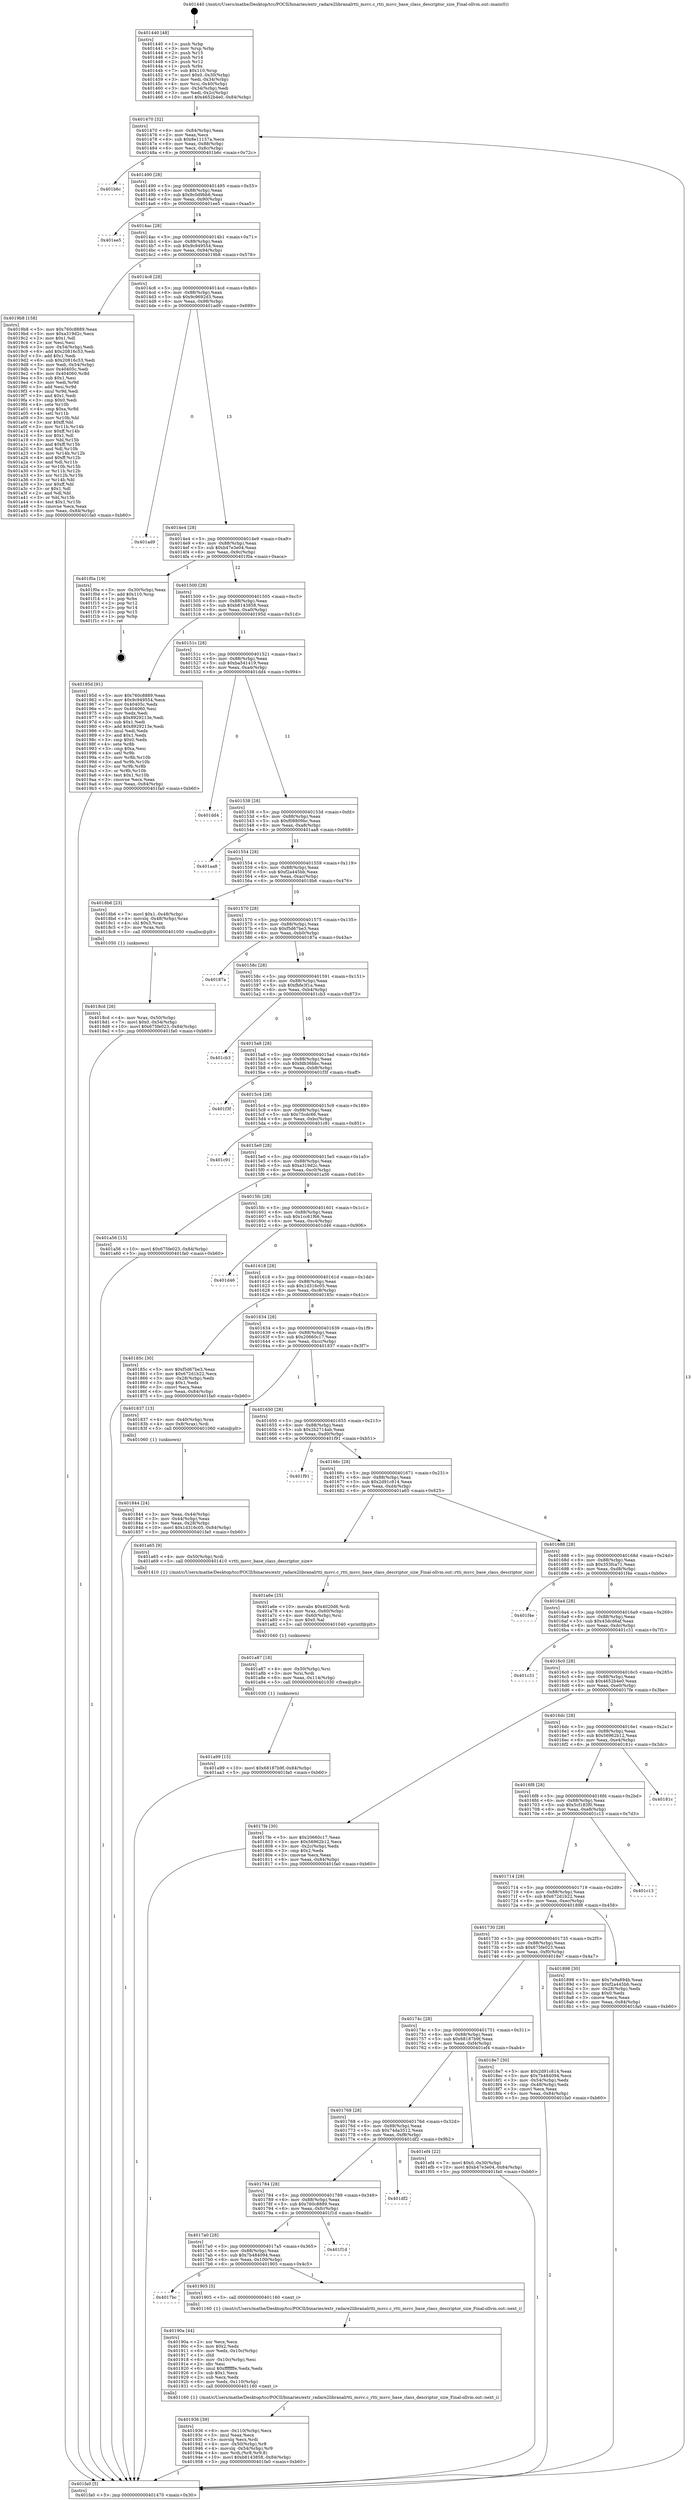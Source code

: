 digraph "0x401440" {
  label = "0x401440 (/mnt/c/Users/mathe/Desktop/tcc/POCII/binaries/extr_radare2libranalrtti_msvc.c_rtti_msvc_base_class_descriptor_size_Final-ollvm.out::main(0))"
  labelloc = "t"
  node[shape=record]

  Entry [label="",width=0.3,height=0.3,shape=circle,fillcolor=black,style=filled]
  "0x401470" [label="{
     0x401470 [32]\l
     | [instrs]\l
     &nbsp;&nbsp;0x401470 \<+6\>: mov -0x84(%rbp),%eax\l
     &nbsp;&nbsp;0x401476 \<+2\>: mov %eax,%ecx\l
     &nbsp;&nbsp;0x401478 \<+6\>: sub $0x8e11157a,%ecx\l
     &nbsp;&nbsp;0x40147e \<+6\>: mov %eax,-0x88(%rbp)\l
     &nbsp;&nbsp;0x401484 \<+6\>: mov %ecx,-0x8c(%rbp)\l
     &nbsp;&nbsp;0x40148a \<+6\>: je 0000000000401b6c \<main+0x72c\>\l
  }"]
  "0x401b6c" [label="{
     0x401b6c\l
  }", style=dashed]
  "0x401490" [label="{
     0x401490 [28]\l
     | [instrs]\l
     &nbsp;&nbsp;0x401490 \<+5\>: jmp 0000000000401495 \<main+0x55\>\l
     &nbsp;&nbsp;0x401495 \<+6\>: mov -0x88(%rbp),%eax\l
     &nbsp;&nbsp;0x40149b \<+5\>: sub $0x9c0d9bb6,%eax\l
     &nbsp;&nbsp;0x4014a0 \<+6\>: mov %eax,-0x90(%rbp)\l
     &nbsp;&nbsp;0x4014a6 \<+6\>: je 0000000000401ee5 \<main+0xaa5\>\l
  }"]
  Exit [label="",width=0.3,height=0.3,shape=circle,fillcolor=black,style=filled,peripheries=2]
  "0x401ee5" [label="{
     0x401ee5\l
  }", style=dashed]
  "0x4014ac" [label="{
     0x4014ac [28]\l
     | [instrs]\l
     &nbsp;&nbsp;0x4014ac \<+5\>: jmp 00000000004014b1 \<main+0x71\>\l
     &nbsp;&nbsp;0x4014b1 \<+6\>: mov -0x88(%rbp),%eax\l
     &nbsp;&nbsp;0x4014b7 \<+5\>: sub $0x9c949554,%eax\l
     &nbsp;&nbsp;0x4014bc \<+6\>: mov %eax,-0x94(%rbp)\l
     &nbsp;&nbsp;0x4014c2 \<+6\>: je 00000000004019b8 \<main+0x578\>\l
  }"]
  "0x401a99" [label="{
     0x401a99 [15]\l
     | [instrs]\l
     &nbsp;&nbsp;0x401a99 \<+10\>: movl $0x68187b9f,-0x84(%rbp)\l
     &nbsp;&nbsp;0x401aa3 \<+5\>: jmp 0000000000401fa0 \<main+0xb60\>\l
  }"]
  "0x4019b8" [label="{
     0x4019b8 [158]\l
     | [instrs]\l
     &nbsp;&nbsp;0x4019b8 \<+5\>: mov $0x760c8889,%eax\l
     &nbsp;&nbsp;0x4019bd \<+5\>: mov $0xa319d2c,%ecx\l
     &nbsp;&nbsp;0x4019c2 \<+2\>: mov $0x1,%dl\l
     &nbsp;&nbsp;0x4019c4 \<+2\>: xor %esi,%esi\l
     &nbsp;&nbsp;0x4019c6 \<+3\>: mov -0x54(%rbp),%edi\l
     &nbsp;&nbsp;0x4019c9 \<+6\>: add $0x20816c53,%edi\l
     &nbsp;&nbsp;0x4019cf \<+3\>: add $0x1,%edi\l
     &nbsp;&nbsp;0x4019d2 \<+6\>: sub $0x20816c53,%edi\l
     &nbsp;&nbsp;0x4019d8 \<+3\>: mov %edi,-0x54(%rbp)\l
     &nbsp;&nbsp;0x4019db \<+7\>: mov 0x40405c,%edi\l
     &nbsp;&nbsp;0x4019e2 \<+8\>: mov 0x404060,%r8d\l
     &nbsp;&nbsp;0x4019ea \<+3\>: sub $0x1,%esi\l
     &nbsp;&nbsp;0x4019ed \<+3\>: mov %edi,%r9d\l
     &nbsp;&nbsp;0x4019f0 \<+3\>: add %esi,%r9d\l
     &nbsp;&nbsp;0x4019f3 \<+4\>: imul %r9d,%edi\l
     &nbsp;&nbsp;0x4019f7 \<+3\>: and $0x1,%edi\l
     &nbsp;&nbsp;0x4019fa \<+3\>: cmp $0x0,%edi\l
     &nbsp;&nbsp;0x4019fd \<+4\>: sete %r10b\l
     &nbsp;&nbsp;0x401a01 \<+4\>: cmp $0xa,%r8d\l
     &nbsp;&nbsp;0x401a05 \<+4\>: setl %r11b\l
     &nbsp;&nbsp;0x401a09 \<+3\>: mov %r10b,%bl\l
     &nbsp;&nbsp;0x401a0c \<+3\>: xor $0xff,%bl\l
     &nbsp;&nbsp;0x401a0f \<+3\>: mov %r11b,%r14b\l
     &nbsp;&nbsp;0x401a12 \<+4\>: xor $0xff,%r14b\l
     &nbsp;&nbsp;0x401a16 \<+3\>: xor $0x1,%dl\l
     &nbsp;&nbsp;0x401a19 \<+3\>: mov %bl,%r15b\l
     &nbsp;&nbsp;0x401a1c \<+4\>: and $0xff,%r15b\l
     &nbsp;&nbsp;0x401a20 \<+3\>: and %dl,%r10b\l
     &nbsp;&nbsp;0x401a23 \<+3\>: mov %r14b,%r12b\l
     &nbsp;&nbsp;0x401a26 \<+4\>: and $0xff,%r12b\l
     &nbsp;&nbsp;0x401a2a \<+3\>: and %dl,%r11b\l
     &nbsp;&nbsp;0x401a2d \<+3\>: or %r10b,%r15b\l
     &nbsp;&nbsp;0x401a30 \<+3\>: or %r11b,%r12b\l
     &nbsp;&nbsp;0x401a33 \<+3\>: xor %r12b,%r15b\l
     &nbsp;&nbsp;0x401a36 \<+3\>: or %r14b,%bl\l
     &nbsp;&nbsp;0x401a39 \<+3\>: xor $0xff,%bl\l
     &nbsp;&nbsp;0x401a3c \<+3\>: or $0x1,%dl\l
     &nbsp;&nbsp;0x401a3f \<+2\>: and %dl,%bl\l
     &nbsp;&nbsp;0x401a41 \<+3\>: or %bl,%r15b\l
     &nbsp;&nbsp;0x401a44 \<+4\>: test $0x1,%r15b\l
     &nbsp;&nbsp;0x401a48 \<+3\>: cmovne %ecx,%eax\l
     &nbsp;&nbsp;0x401a4b \<+6\>: mov %eax,-0x84(%rbp)\l
     &nbsp;&nbsp;0x401a51 \<+5\>: jmp 0000000000401fa0 \<main+0xb60\>\l
  }"]
  "0x4014c8" [label="{
     0x4014c8 [28]\l
     | [instrs]\l
     &nbsp;&nbsp;0x4014c8 \<+5\>: jmp 00000000004014cd \<main+0x8d\>\l
     &nbsp;&nbsp;0x4014cd \<+6\>: mov -0x88(%rbp),%eax\l
     &nbsp;&nbsp;0x4014d3 \<+5\>: sub $0x9c9692d3,%eax\l
     &nbsp;&nbsp;0x4014d8 \<+6\>: mov %eax,-0x98(%rbp)\l
     &nbsp;&nbsp;0x4014de \<+6\>: je 0000000000401ad9 \<main+0x699\>\l
  }"]
  "0x401a87" [label="{
     0x401a87 [18]\l
     | [instrs]\l
     &nbsp;&nbsp;0x401a87 \<+4\>: mov -0x50(%rbp),%rsi\l
     &nbsp;&nbsp;0x401a8b \<+3\>: mov %rsi,%rdi\l
     &nbsp;&nbsp;0x401a8e \<+6\>: mov %eax,-0x114(%rbp)\l
     &nbsp;&nbsp;0x401a94 \<+5\>: call 0000000000401030 \<free@plt\>\l
     | [calls]\l
     &nbsp;&nbsp;0x401030 \{1\} (unknown)\l
  }"]
  "0x401ad9" [label="{
     0x401ad9\l
  }", style=dashed]
  "0x4014e4" [label="{
     0x4014e4 [28]\l
     | [instrs]\l
     &nbsp;&nbsp;0x4014e4 \<+5\>: jmp 00000000004014e9 \<main+0xa9\>\l
     &nbsp;&nbsp;0x4014e9 \<+6\>: mov -0x88(%rbp),%eax\l
     &nbsp;&nbsp;0x4014ef \<+5\>: sub $0xb47e3e04,%eax\l
     &nbsp;&nbsp;0x4014f4 \<+6\>: mov %eax,-0x9c(%rbp)\l
     &nbsp;&nbsp;0x4014fa \<+6\>: je 0000000000401f0a \<main+0xaca\>\l
  }"]
  "0x401a6e" [label="{
     0x401a6e [25]\l
     | [instrs]\l
     &nbsp;&nbsp;0x401a6e \<+10\>: movabs $0x4020d6,%rdi\l
     &nbsp;&nbsp;0x401a78 \<+4\>: mov %rax,-0x60(%rbp)\l
     &nbsp;&nbsp;0x401a7c \<+4\>: mov -0x60(%rbp),%rsi\l
     &nbsp;&nbsp;0x401a80 \<+2\>: mov $0x0,%al\l
     &nbsp;&nbsp;0x401a82 \<+5\>: call 0000000000401040 \<printf@plt\>\l
     | [calls]\l
     &nbsp;&nbsp;0x401040 \{1\} (unknown)\l
  }"]
  "0x401f0a" [label="{
     0x401f0a [19]\l
     | [instrs]\l
     &nbsp;&nbsp;0x401f0a \<+3\>: mov -0x30(%rbp),%eax\l
     &nbsp;&nbsp;0x401f0d \<+7\>: add $0x110,%rsp\l
     &nbsp;&nbsp;0x401f14 \<+1\>: pop %rbx\l
     &nbsp;&nbsp;0x401f15 \<+2\>: pop %r12\l
     &nbsp;&nbsp;0x401f17 \<+2\>: pop %r14\l
     &nbsp;&nbsp;0x401f19 \<+2\>: pop %r15\l
     &nbsp;&nbsp;0x401f1b \<+1\>: pop %rbp\l
     &nbsp;&nbsp;0x401f1c \<+1\>: ret\l
  }"]
  "0x401500" [label="{
     0x401500 [28]\l
     | [instrs]\l
     &nbsp;&nbsp;0x401500 \<+5\>: jmp 0000000000401505 \<main+0xc5\>\l
     &nbsp;&nbsp;0x401505 \<+6\>: mov -0x88(%rbp),%eax\l
     &nbsp;&nbsp;0x40150b \<+5\>: sub $0xb8143858,%eax\l
     &nbsp;&nbsp;0x401510 \<+6\>: mov %eax,-0xa0(%rbp)\l
     &nbsp;&nbsp;0x401516 \<+6\>: je 000000000040195d \<main+0x51d\>\l
  }"]
  "0x401936" [label="{
     0x401936 [39]\l
     | [instrs]\l
     &nbsp;&nbsp;0x401936 \<+6\>: mov -0x110(%rbp),%ecx\l
     &nbsp;&nbsp;0x40193c \<+3\>: imul %eax,%ecx\l
     &nbsp;&nbsp;0x40193f \<+3\>: movslq %ecx,%rdi\l
     &nbsp;&nbsp;0x401942 \<+4\>: mov -0x50(%rbp),%r8\l
     &nbsp;&nbsp;0x401946 \<+4\>: movslq -0x54(%rbp),%r9\l
     &nbsp;&nbsp;0x40194a \<+4\>: mov %rdi,(%r8,%r9,8)\l
     &nbsp;&nbsp;0x40194e \<+10\>: movl $0xb8143858,-0x84(%rbp)\l
     &nbsp;&nbsp;0x401958 \<+5\>: jmp 0000000000401fa0 \<main+0xb60\>\l
  }"]
  "0x40195d" [label="{
     0x40195d [91]\l
     | [instrs]\l
     &nbsp;&nbsp;0x40195d \<+5\>: mov $0x760c8889,%eax\l
     &nbsp;&nbsp;0x401962 \<+5\>: mov $0x9c949554,%ecx\l
     &nbsp;&nbsp;0x401967 \<+7\>: mov 0x40405c,%edx\l
     &nbsp;&nbsp;0x40196e \<+7\>: mov 0x404060,%esi\l
     &nbsp;&nbsp;0x401975 \<+2\>: mov %edx,%edi\l
     &nbsp;&nbsp;0x401977 \<+6\>: sub $0x8929213e,%edi\l
     &nbsp;&nbsp;0x40197d \<+3\>: sub $0x1,%edi\l
     &nbsp;&nbsp;0x401980 \<+6\>: add $0x8929213e,%edi\l
     &nbsp;&nbsp;0x401986 \<+3\>: imul %edi,%edx\l
     &nbsp;&nbsp;0x401989 \<+3\>: and $0x1,%edx\l
     &nbsp;&nbsp;0x40198c \<+3\>: cmp $0x0,%edx\l
     &nbsp;&nbsp;0x40198f \<+4\>: sete %r8b\l
     &nbsp;&nbsp;0x401993 \<+3\>: cmp $0xa,%esi\l
     &nbsp;&nbsp;0x401996 \<+4\>: setl %r9b\l
     &nbsp;&nbsp;0x40199a \<+3\>: mov %r8b,%r10b\l
     &nbsp;&nbsp;0x40199d \<+3\>: and %r9b,%r10b\l
     &nbsp;&nbsp;0x4019a0 \<+3\>: xor %r9b,%r8b\l
     &nbsp;&nbsp;0x4019a3 \<+3\>: or %r8b,%r10b\l
     &nbsp;&nbsp;0x4019a6 \<+4\>: test $0x1,%r10b\l
     &nbsp;&nbsp;0x4019aa \<+3\>: cmovne %ecx,%eax\l
     &nbsp;&nbsp;0x4019ad \<+6\>: mov %eax,-0x84(%rbp)\l
     &nbsp;&nbsp;0x4019b3 \<+5\>: jmp 0000000000401fa0 \<main+0xb60\>\l
  }"]
  "0x40151c" [label="{
     0x40151c [28]\l
     | [instrs]\l
     &nbsp;&nbsp;0x40151c \<+5\>: jmp 0000000000401521 \<main+0xe1\>\l
     &nbsp;&nbsp;0x401521 \<+6\>: mov -0x88(%rbp),%eax\l
     &nbsp;&nbsp;0x401527 \<+5\>: sub $0xba541419,%eax\l
     &nbsp;&nbsp;0x40152c \<+6\>: mov %eax,-0xa4(%rbp)\l
     &nbsp;&nbsp;0x401532 \<+6\>: je 0000000000401dd4 \<main+0x994\>\l
  }"]
  "0x40190a" [label="{
     0x40190a [44]\l
     | [instrs]\l
     &nbsp;&nbsp;0x40190a \<+2\>: xor %ecx,%ecx\l
     &nbsp;&nbsp;0x40190c \<+5\>: mov $0x2,%edx\l
     &nbsp;&nbsp;0x401911 \<+6\>: mov %edx,-0x10c(%rbp)\l
     &nbsp;&nbsp;0x401917 \<+1\>: cltd\l
     &nbsp;&nbsp;0x401918 \<+6\>: mov -0x10c(%rbp),%esi\l
     &nbsp;&nbsp;0x40191e \<+2\>: idiv %esi\l
     &nbsp;&nbsp;0x401920 \<+6\>: imul $0xfffffffe,%edx,%edx\l
     &nbsp;&nbsp;0x401926 \<+3\>: sub $0x1,%ecx\l
     &nbsp;&nbsp;0x401929 \<+2\>: sub %ecx,%edx\l
     &nbsp;&nbsp;0x40192b \<+6\>: mov %edx,-0x110(%rbp)\l
     &nbsp;&nbsp;0x401931 \<+5\>: call 0000000000401160 \<next_i\>\l
     | [calls]\l
     &nbsp;&nbsp;0x401160 \{1\} (/mnt/c/Users/mathe/Desktop/tcc/POCII/binaries/extr_radare2libranalrtti_msvc.c_rtti_msvc_base_class_descriptor_size_Final-ollvm.out::next_i)\l
  }"]
  "0x401dd4" [label="{
     0x401dd4\l
  }", style=dashed]
  "0x401538" [label="{
     0x401538 [28]\l
     | [instrs]\l
     &nbsp;&nbsp;0x401538 \<+5\>: jmp 000000000040153d \<main+0xfd\>\l
     &nbsp;&nbsp;0x40153d \<+6\>: mov -0x88(%rbp),%eax\l
     &nbsp;&nbsp;0x401543 \<+5\>: sub $0xf08809bc,%eax\l
     &nbsp;&nbsp;0x401548 \<+6\>: mov %eax,-0xa8(%rbp)\l
     &nbsp;&nbsp;0x40154e \<+6\>: je 0000000000401aa8 \<main+0x668\>\l
  }"]
  "0x4017bc" [label="{
     0x4017bc\l
  }", style=dashed]
  "0x401aa8" [label="{
     0x401aa8\l
  }", style=dashed]
  "0x401554" [label="{
     0x401554 [28]\l
     | [instrs]\l
     &nbsp;&nbsp;0x401554 \<+5\>: jmp 0000000000401559 \<main+0x119\>\l
     &nbsp;&nbsp;0x401559 \<+6\>: mov -0x88(%rbp),%eax\l
     &nbsp;&nbsp;0x40155f \<+5\>: sub $0xf2a445bb,%eax\l
     &nbsp;&nbsp;0x401564 \<+6\>: mov %eax,-0xac(%rbp)\l
     &nbsp;&nbsp;0x40156a \<+6\>: je 00000000004018b6 \<main+0x476\>\l
  }"]
  "0x401905" [label="{
     0x401905 [5]\l
     | [instrs]\l
     &nbsp;&nbsp;0x401905 \<+5\>: call 0000000000401160 \<next_i\>\l
     | [calls]\l
     &nbsp;&nbsp;0x401160 \{1\} (/mnt/c/Users/mathe/Desktop/tcc/POCII/binaries/extr_radare2libranalrtti_msvc.c_rtti_msvc_base_class_descriptor_size_Final-ollvm.out::next_i)\l
  }"]
  "0x4018b6" [label="{
     0x4018b6 [23]\l
     | [instrs]\l
     &nbsp;&nbsp;0x4018b6 \<+7\>: movl $0x1,-0x48(%rbp)\l
     &nbsp;&nbsp;0x4018bd \<+4\>: movslq -0x48(%rbp),%rax\l
     &nbsp;&nbsp;0x4018c1 \<+4\>: shl $0x3,%rax\l
     &nbsp;&nbsp;0x4018c5 \<+3\>: mov %rax,%rdi\l
     &nbsp;&nbsp;0x4018c8 \<+5\>: call 0000000000401050 \<malloc@plt\>\l
     | [calls]\l
     &nbsp;&nbsp;0x401050 \{1\} (unknown)\l
  }"]
  "0x401570" [label="{
     0x401570 [28]\l
     | [instrs]\l
     &nbsp;&nbsp;0x401570 \<+5\>: jmp 0000000000401575 \<main+0x135\>\l
     &nbsp;&nbsp;0x401575 \<+6\>: mov -0x88(%rbp),%eax\l
     &nbsp;&nbsp;0x40157b \<+5\>: sub $0xf5d67be3,%eax\l
     &nbsp;&nbsp;0x401580 \<+6\>: mov %eax,-0xb0(%rbp)\l
     &nbsp;&nbsp;0x401586 \<+6\>: je 000000000040187a \<main+0x43a\>\l
  }"]
  "0x4017a0" [label="{
     0x4017a0 [28]\l
     | [instrs]\l
     &nbsp;&nbsp;0x4017a0 \<+5\>: jmp 00000000004017a5 \<main+0x365\>\l
     &nbsp;&nbsp;0x4017a5 \<+6\>: mov -0x88(%rbp),%eax\l
     &nbsp;&nbsp;0x4017ab \<+5\>: sub $0x7b484094,%eax\l
     &nbsp;&nbsp;0x4017b0 \<+6\>: mov %eax,-0x100(%rbp)\l
     &nbsp;&nbsp;0x4017b6 \<+6\>: je 0000000000401905 \<main+0x4c5\>\l
  }"]
  "0x40187a" [label="{
     0x40187a\l
  }", style=dashed]
  "0x40158c" [label="{
     0x40158c [28]\l
     | [instrs]\l
     &nbsp;&nbsp;0x40158c \<+5\>: jmp 0000000000401591 \<main+0x151\>\l
     &nbsp;&nbsp;0x401591 \<+6\>: mov -0x88(%rbp),%eax\l
     &nbsp;&nbsp;0x401597 \<+5\>: sub $0xfbfe3f1a,%eax\l
     &nbsp;&nbsp;0x40159c \<+6\>: mov %eax,-0xb4(%rbp)\l
     &nbsp;&nbsp;0x4015a2 \<+6\>: je 0000000000401cb3 \<main+0x873\>\l
  }"]
  "0x401f1d" [label="{
     0x401f1d\l
  }", style=dashed]
  "0x401cb3" [label="{
     0x401cb3\l
  }", style=dashed]
  "0x4015a8" [label="{
     0x4015a8 [28]\l
     | [instrs]\l
     &nbsp;&nbsp;0x4015a8 \<+5\>: jmp 00000000004015ad \<main+0x16d\>\l
     &nbsp;&nbsp;0x4015ad \<+6\>: mov -0x88(%rbp),%eax\l
     &nbsp;&nbsp;0x4015b3 \<+5\>: sub $0xfdb36bbc,%eax\l
     &nbsp;&nbsp;0x4015b8 \<+6\>: mov %eax,-0xb8(%rbp)\l
     &nbsp;&nbsp;0x4015be \<+6\>: je 0000000000401f3f \<main+0xaff\>\l
  }"]
  "0x401784" [label="{
     0x401784 [28]\l
     | [instrs]\l
     &nbsp;&nbsp;0x401784 \<+5\>: jmp 0000000000401789 \<main+0x349\>\l
     &nbsp;&nbsp;0x401789 \<+6\>: mov -0x88(%rbp),%eax\l
     &nbsp;&nbsp;0x40178f \<+5\>: sub $0x760c8889,%eax\l
     &nbsp;&nbsp;0x401794 \<+6\>: mov %eax,-0xfc(%rbp)\l
     &nbsp;&nbsp;0x40179a \<+6\>: je 0000000000401f1d \<main+0xadd\>\l
  }"]
  "0x401f3f" [label="{
     0x401f3f\l
  }", style=dashed]
  "0x4015c4" [label="{
     0x4015c4 [28]\l
     | [instrs]\l
     &nbsp;&nbsp;0x4015c4 \<+5\>: jmp 00000000004015c9 \<main+0x189\>\l
     &nbsp;&nbsp;0x4015c9 \<+6\>: mov -0x88(%rbp),%eax\l
     &nbsp;&nbsp;0x4015cf \<+5\>: sub $0x75cdc66,%eax\l
     &nbsp;&nbsp;0x4015d4 \<+6\>: mov %eax,-0xbc(%rbp)\l
     &nbsp;&nbsp;0x4015da \<+6\>: je 0000000000401c91 \<main+0x851\>\l
  }"]
  "0x401df2" [label="{
     0x401df2\l
  }", style=dashed]
  "0x401c91" [label="{
     0x401c91\l
  }", style=dashed]
  "0x4015e0" [label="{
     0x4015e0 [28]\l
     | [instrs]\l
     &nbsp;&nbsp;0x4015e0 \<+5\>: jmp 00000000004015e5 \<main+0x1a5\>\l
     &nbsp;&nbsp;0x4015e5 \<+6\>: mov -0x88(%rbp),%eax\l
     &nbsp;&nbsp;0x4015eb \<+5\>: sub $0xa319d2c,%eax\l
     &nbsp;&nbsp;0x4015f0 \<+6\>: mov %eax,-0xc0(%rbp)\l
     &nbsp;&nbsp;0x4015f6 \<+6\>: je 0000000000401a56 \<main+0x616\>\l
  }"]
  "0x401768" [label="{
     0x401768 [28]\l
     | [instrs]\l
     &nbsp;&nbsp;0x401768 \<+5\>: jmp 000000000040176d \<main+0x32d\>\l
     &nbsp;&nbsp;0x40176d \<+6\>: mov -0x88(%rbp),%eax\l
     &nbsp;&nbsp;0x401773 \<+5\>: sub $0x74da3512,%eax\l
     &nbsp;&nbsp;0x401778 \<+6\>: mov %eax,-0xf8(%rbp)\l
     &nbsp;&nbsp;0x40177e \<+6\>: je 0000000000401df2 \<main+0x9b2\>\l
  }"]
  "0x401a56" [label="{
     0x401a56 [15]\l
     | [instrs]\l
     &nbsp;&nbsp;0x401a56 \<+10\>: movl $0x675fe023,-0x84(%rbp)\l
     &nbsp;&nbsp;0x401a60 \<+5\>: jmp 0000000000401fa0 \<main+0xb60\>\l
  }"]
  "0x4015fc" [label="{
     0x4015fc [28]\l
     | [instrs]\l
     &nbsp;&nbsp;0x4015fc \<+5\>: jmp 0000000000401601 \<main+0x1c1\>\l
     &nbsp;&nbsp;0x401601 \<+6\>: mov -0x88(%rbp),%eax\l
     &nbsp;&nbsp;0x401607 \<+5\>: sub $0x1cc61f66,%eax\l
     &nbsp;&nbsp;0x40160c \<+6\>: mov %eax,-0xc4(%rbp)\l
     &nbsp;&nbsp;0x401612 \<+6\>: je 0000000000401d46 \<main+0x906\>\l
  }"]
  "0x401ef4" [label="{
     0x401ef4 [22]\l
     | [instrs]\l
     &nbsp;&nbsp;0x401ef4 \<+7\>: movl $0x0,-0x30(%rbp)\l
     &nbsp;&nbsp;0x401efb \<+10\>: movl $0xb47e3e04,-0x84(%rbp)\l
     &nbsp;&nbsp;0x401f05 \<+5\>: jmp 0000000000401fa0 \<main+0xb60\>\l
  }"]
  "0x401d46" [label="{
     0x401d46\l
  }", style=dashed]
  "0x401618" [label="{
     0x401618 [28]\l
     | [instrs]\l
     &nbsp;&nbsp;0x401618 \<+5\>: jmp 000000000040161d \<main+0x1dd\>\l
     &nbsp;&nbsp;0x40161d \<+6\>: mov -0x88(%rbp),%eax\l
     &nbsp;&nbsp;0x401623 \<+5\>: sub $0x1d316c05,%eax\l
     &nbsp;&nbsp;0x401628 \<+6\>: mov %eax,-0xc8(%rbp)\l
     &nbsp;&nbsp;0x40162e \<+6\>: je 000000000040185c \<main+0x41c\>\l
  }"]
  "0x40174c" [label="{
     0x40174c [28]\l
     | [instrs]\l
     &nbsp;&nbsp;0x40174c \<+5\>: jmp 0000000000401751 \<main+0x311\>\l
     &nbsp;&nbsp;0x401751 \<+6\>: mov -0x88(%rbp),%eax\l
     &nbsp;&nbsp;0x401757 \<+5\>: sub $0x68187b9f,%eax\l
     &nbsp;&nbsp;0x40175c \<+6\>: mov %eax,-0xf4(%rbp)\l
     &nbsp;&nbsp;0x401762 \<+6\>: je 0000000000401ef4 \<main+0xab4\>\l
  }"]
  "0x40185c" [label="{
     0x40185c [30]\l
     | [instrs]\l
     &nbsp;&nbsp;0x40185c \<+5\>: mov $0xf5d67be3,%eax\l
     &nbsp;&nbsp;0x401861 \<+5\>: mov $0x672d1b22,%ecx\l
     &nbsp;&nbsp;0x401866 \<+3\>: mov -0x28(%rbp),%edx\l
     &nbsp;&nbsp;0x401869 \<+3\>: cmp $0x1,%edx\l
     &nbsp;&nbsp;0x40186c \<+3\>: cmovl %ecx,%eax\l
     &nbsp;&nbsp;0x40186f \<+6\>: mov %eax,-0x84(%rbp)\l
     &nbsp;&nbsp;0x401875 \<+5\>: jmp 0000000000401fa0 \<main+0xb60\>\l
  }"]
  "0x401634" [label="{
     0x401634 [28]\l
     | [instrs]\l
     &nbsp;&nbsp;0x401634 \<+5\>: jmp 0000000000401639 \<main+0x1f9\>\l
     &nbsp;&nbsp;0x401639 \<+6\>: mov -0x88(%rbp),%eax\l
     &nbsp;&nbsp;0x40163f \<+5\>: sub $0x20660c17,%eax\l
     &nbsp;&nbsp;0x401644 \<+6\>: mov %eax,-0xcc(%rbp)\l
     &nbsp;&nbsp;0x40164a \<+6\>: je 0000000000401837 \<main+0x3f7\>\l
  }"]
  "0x4018e7" [label="{
     0x4018e7 [30]\l
     | [instrs]\l
     &nbsp;&nbsp;0x4018e7 \<+5\>: mov $0x2d91c814,%eax\l
     &nbsp;&nbsp;0x4018ec \<+5\>: mov $0x7b484094,%ecx\l
     &nbsp;&nbsp;0x4018f1 \<+3\>: mov -0x54(%rbp),%edx\l
     &nbsp;&nbsp;0x4018f4 \<+3\>: cmp -0x48(%rbp),%edx\l
     &nbsp;&nbsp;0x4018f7 \<+3\>: cmovl %ecx,%eax\l
     &nbsp;&nbsp;0x4018fa \<+6\>: mov %eax,-0x84(%rbp)\l
     &nbsp;&nbsp;0x401900 \<+5\>: jmp 0000000000401fa0 \<main+0xb60\>\l
  }"]
  "0x401837" [label="{
     0x401837 [13]\l
     | [instrs]\l
     &nbsp;&nbsp;0x401837 \<+4\>: mov -0x40(%rbp),%rax\l
     &nbsp;&nbsp;0x40183b \<+4\>: mov 0x8(%rax),%rdi\l
     &nbsp;&nbsp;0x40183f \<+5\>: call 0000000000401060 \<atoi@plt\>\l
     | [calls]\l
     &nbsp;&nbsp;0x401060 \{1\} (unknown)\l
  }"]
  "0x401650" [label="{
     0x401650 [28]\l
     | [instrs]\l
     &nbsp;&nbsp;0x401650 \<+5\>: jmp 0000000000401655 \<main+0x215\>\l
     &nbsp;&nbsp;0x401655 \<+6\>: mov -0x88(%rbp),%eax\l
     &nbsp;&nbsp;0x40165b \<+5\>: sub $0x2b2714ab,%eax\l
     &nbsp;&nbsp;0x401660 \<+6\>: mov %eax,-0xd0(%rbp)\l
     &nbsp;&nbsp;0x401666 \<+6\>: je 0000000000401f91 \<main+0xb51\>\l
  }"]
  "0x4018cd" [label="{
     0x4018cd [26]\l
     | [instrs]\l
     &nbsp;&nbsp;0x4018cd \<+4\>: mov %rax,-0x50(%rbp)\l
     &nbsp;&nbsp;0x4018d1 \<+7\>: movl $0x0,-0x54(%rbp)\l
     &nbsp;&nbsp;0x4018d8 \<+10\>: movl $0x675fe023,-0x84(%rbp)\l
     &nbsp;&nbsp;0x4018e2 \<+5\>: jmp 0000000000401fa0 \<main+0xb60\>\l
  }"]
  "0x401f91" [label="{
     0x401f91\l
  }", style=dashed]
  "0x40166c" [label="{
     0x40166c [28]\l
     | [instrs]\l
     &nbsp;&nbsp;0x40166c \<+5\>: jmp 0000000000401671 \<main+0x231\>\l
     &nbsp;&nbsp;0x401671 \<+6\>: mov -0x88(%rbp),%eax\l
     &nbsp;&nbsp;0x401677 \<+5\>: sub $0x2d91c814,%eax\l
     &nbsp;&nbsp;0x40167c \<+6\>: mov %eax,-0xd4(%rbp)\l
     &nbsp;&nbsp;0x401682 \<+6\>: je 0000000000401a65 \<main+0x625\>\l
  }"]
  "0x401730" [label="{
     0x401730 [28]\l
     | [instrs]\l
     &nbsp;&nbsp;0x401730 \<+5\>: jmp 0000000000401735 \<main+0x2f5\>\l
     &nbsp;&nbsp;0x401735 \<+6\>: mov -0x88(%rbp),%eax\l
     &nbsp;&nbsp;0x40173b \<+5\>: sub $0x675fe023,%eax\l
     &nbsp;&nbsp;0x401740 \<+6\>: mov %eax,-0xf0(%rbp)\l
     &nbsp;&nbsp;0x401746 \<+6\>: je 00000000004018e7 \<main+0x4a7\>\l
  }"]
  "0x401a65" [label="{
     0x401a65 [9]\l
     | [instrs]\l
     &nbsp;&nbsp;0x401a65 \<+4\>: mov -0x50(%rbp),%rdi\l
     &nbsp;&nbsp;0x401a69 \<+5\>: call 0000000000401410 \<rtti_msvc_base_class_descriptor_size\>\l
     | [calls]\l
     &nbsp;&nbsp;0x401410 \{1\} (/mnt/c/Users/mathe/Desktop/tcc/POCII/binaries/extr_radare2libranalrtti_msvc.c_rtti_msvc_base_class_descriptor_size_Final-ollvm.out::rtti_msvc_base_class_descriptor_size)\l
  }"]
  "0x401688" [label="{
     0x401688 [28]\l
     | [instrs]\l
     &nbsp;&nbsp;0x401688 \<+5\>: jmp 000000000040168d \<main+0x24d\>\l
     &nbsp;&nbsp;0x40168d \<+6\>: mov -0x88(%rbp),%eax\l
     &nbsp;&nbsp;0x401693 \<+5\>: sub $0x353fca71,%eax\l
     &nbsp;&nbsp;0x401698 \<+6\>: mov %eax,-0xd8(%rbp)\l
     &nbsp;&nbsp;0x40169e \<+6\>: je 0000000000401f4e \<main+0xb0e\>\l
  }"]
  "0x401898" [label="{
     0x401898 [30]\l
     | [instrs]\l
     &nbsp;&nbsp;0x401898 \<+5\>: mov $0x7e9a894b,%eax\l
     &nbsp;&nbsp;0x40189d \<+5\>: mov $0xf2a445bb,%ecx\l
     &nbsp;&nbsp;0x4018a2 \<+3\>: mov -0x28(%rbp),%edx\l
     &nbsp;&nbsp;0x4018a5 \<+3\>: cmp $0x0,%edx\l
     &nbsp;&nbsp;0x4018a8 \<+3\>: cmove %ecx,%eax\l
     &nbsp;&nbsp;0x4018ab \<+6\>: mov %eax,-0x84(%rbp)\l
     &nbsp;&nbsp;0x4018b1 \<+5\>: jmp 0000000000401fa0 \<main+0xb60\>\l
  }"]
  "0x401f4e" [label="{
     0x401f4e\l
  }", style=dashed]
  "0x4016a4" [label="{
     0x4016a4 [28]\l
     | [instrs]\l
     &nbsp;&nbsp;0x4016a4 \<+5\>: jmp 00000000004016a9 \<main+0x269\>\l
     &nbsp;&nbsp;0x4016a9 \<+6\>: mov -0x88(%rbp),%eax\l
     &nbsp;&nbsp;0x4016af \<+5\>: sub $0x43dcd6af,%eax\l
     &nbsp;&nbsp;0x4016b4 \<+6\>: mov %eax,-0xdc(%rbp)\l
     &nbsp;&nbsp;0x4016ba \<+6\>: je 0000000000401c31 \<main+0x7f1\>\l
  }"]
  "0x401714" [label="{
     0x401714 [28]\l
     | [instrs]\l
     &nbsp;&nbsp;0x401714 \<+5\>: jmp 0000000000401719 \<main+0x2d9\>\l
     &nbsp;&nbsp;0x401719 \<+6\>: mov -0x88(%rbp),%eax\l
     &nbsp;&nbsp;0x40171f \<+5\>: sub $0x672d1b22,%eax\l
     &nbsp;&nbsp;0x401724 \<+6\>: mov %eax,-0xec(%rbp)\l
     &nbsp;&nbsp;0x40172a \<+6\>: je 0000000000401898 \<main+0x458\>\l
  }"]
  "0x401c31" [label="{
     0x401c31\l
  }", style=dashed]
  "0x4016c0" [label="{
     0x4016c0 [28]\l
     | [instrs]\l
     &nbsp;&nbsp;0x4016c0 \<+5\>: jmp 00000000004016c5 \<main+0x285\>\l
     &nbsp;&nbsp;0x4016c5 \<+6\>: mov -0x88(%rbp),%eax\l
     &nbsp;&nbsp;0x4016cb \<+5\>: sub $0x4652b4e0,%eax\l
     &nbsp;&nbsp;0x4016d0 \<+6\>: mov %eax,-0xe0(%rbp)\l
     &nbsp;&nbsp;0x4016d6 \<+6\>: je 00000000004017fe \<main+0x3be\>\l
  }"]
  "0x401c13" [label="{
     0x401c13\l
  }", style=dashed]
  "0x4017fe" [label="{
     0x4017fe [30]\l
     | [instrs]\l
     &nbsp;&nbsp;0x4017fe \<+5\>: mov $0x20660c17,%eax\l
     &nbsp;&nbsp;0x401803 \<+5\>: mov $0x56962b12,%ecx\l
     &nbsp;&nbsp;0x401808 \<+3\>: mov -0x2c(%rbp),%edx\l
     &nbsp;&nbsp;0x40180b \<+3\>: cmp $0x2,%edx\l
     &nbsp;&nbsp;0x40180e \<+3\>: cmovne %ecx,%eax\l
     &nbsp;&nbsp;0x401811 \<+6\>: mov %eax,-0x84(%rbp)\l
     &nbsp;&nbsp;0x401817 \<+5\>: jmp 0000000000401fa0 \<main+0xb60\>\l
  }"]
  "0x4016dc" [label="{
     0x4016dc [28]\l
     | [instrs]\l
     &nbsp;&nbsp;0x4016dc \<+5\>: jmp 00000000004016e1 \<main+0x2a1\>\l
     &nbsp;&nbsp;0x4016e1 \<+6\>: mov -0x88(%rbp),%eax\l
     &nbsp;&nbsp;0x4016e7 \<+5\>: sub $0x56962b12,%eax\l
     &nbsp;&nbsp;0x4016ec \<+6\>: mov %eax,-0xe4(%rbp)\l
     &nbsp;&nbsp;0x4016f2 \<+6\>: je 000000000040181c \<main+0x3dc\>\l
  }"]
  "0x401fa0" [label="{
     0x401fa0 [5]\l
     | [instrs]\l
     &nbsp;&nbsp;0x401fa0 \<+5\>: jmp 0000000000401470 \<main+0x30\>\l
  }"]
  "0x401440" [label="{
     0x401440 [48]\l
     | [instrs]\l
     &nbsp;&nbsp;0x401440 \<+1\>: push %rbp\l
     &nbsp;&nbsp;0x401441 \<+3\>: mov %rsp,%rbp\l
     &nbsp;&nbsp;0x401444 \<+2\>: push %r15\l
     &nbsp;&nbsp;0x401446 \<+2\>: push %r14\l
     &nbsp;&nbsp;0x401448 \<+2\>: push %r12\l
     &nbsp;&nbsp;0x40144a \<+1\>: push %rbx\l
     &nbsp;&nbsp;0x40144b \<+7\>: sub $0x110,%rsp\l
     &nbsp;&nbsp;0x401452 \<+7\>: movl $0x0,-0x30(%rbp)\l
     &nbsp;&nbsp;0x401459 \<+3\>: mov %edi,-0x34(%rbp)\l
     &nbsp;&nbsp;0x40145c \<+4\>: mov %rsi,-0x40(%rbp)\l
     &nbsp;&nbsp;0x401460 \<+3\>: mov -0x34(%rbp),%edi\l
     &nbsp;&nbsp;0x401463 \<+3\>: mov %edi,-0x2c(%rbp)\l
     &nbsp;&nbsp;0x401466 \<+10\>: movl $0x4652b4e0,-0x84(%rbp)\l
  }"]
  "0x401844" [label="{
     0x401844 [24]\l
     | [instrs]\l
     &nbsp;&nbsp;0x401844 \<+3\>: mov %eax,-0x44(%rbp)\l
     &nbsp;&nbsp;0x401847 \<+3\>: mov -0x44(%rbp),%eax\l
     &nbsp;&nbsp;0x40184a \<+3\>: mov %eax,-0x28(%rbp)\l
     &nbsp;&nbsp;0x40184d \<+10\>: movl $0x1d316c05,-0x84(%rbp)\l
     &nbsp;&nbsp;0x401857 \<+5\>: jmp 0000000000401fa0 \<main+0xb60\>\l
  }"]
  "0x4016f8" [label="{
     0x4016f8 [28]\l
     | [instrs]\l
     &nbsp;&nbsp;0x4016f8 \<+5\>: jmp 00000000004016fd \<main+0x2bd\>\l
     &nbsp;&nbsp;0x4016fd \<+6\>: mov -0x88(%rbp),%eax\l
     &nbsp;&nbsp;0x401703 \<+5\>: sub $0x5cf183f0,%eax\l
     &nbsp;&nbsp;0x401708 \<+6\>: mov %eax,-0xe8(%rbp)\l
     &nbsp;&nbsp;0x40170e \<+6\>: je 0000000000401c13 \<main+0x7d3\>\l
  }"]
  "0x40181c" [label="{
     0x40181c\l
  }", style=dashed]
  Entry -> "0x401440" [label=" 1"]
  "0x401470" -> "0x401b6c" [label=" 0"]
  "0x401470" -> "0x401490" [label=" 14"]
  "0x401f0a" -> Exit [label=" 1"]
  "0x401490" -> "0x401ee5" [label=" 0"]
  "0x401490" -> "0x4014ac" [label=" 14"]
  "0x401ef4" -> "0x401fa0" [label=" 1"]
  "0x4014ac" -> "0x4019b8" [label=" 1"]
  "0x4014ac" -> "0x4014c8" [label=" 13"]
  "0x401a99" -> "0x401fa0" [label=" 1"]
  "0x4014c8" -> "0x401ad9" [label=" 0"]
  "0x4014c8" -> "0x4014e4" [label=" 13"]
  "0x401a87" -> "0x401a99" [label=" 1"]
  "0x4014e4" -> "0x401f0a" [label=" 1"]
  "0x4014e4" -> "0x401500" [label=" 12"]
  "0x401a6e" -> "0x401a87" [label=" 1"]
  "0x401500" -> "0x40195d" [label=" 1"]
  "0x401500" -> "0x40151c" [label=" 11"]
  "0x401a65" -> "0x401a6e" [label=" 1"]
  "0x40151c" -> "0x401dd4" [label=" 0"]
  "0x40151c" -> "0x401538" [label=" 11"]
  "0x401a56" -> "0x401fa0" [label=" 1"]
  "0x401538" -> "0x401aa8" [label=" 0"]
  "0x401538" -> "0x401554" [label=" 11"]
  "0x4019b8" -> "0x401fa0" [label=" 1"]
  "0x401554" -> "0x4018b6" [label=" 1"]
  "0x401554" -> "0x401570" [label=" 10"]
  "0x40195d" -> "0x401fa0" [label=" 1"]
  "0x401570" -> "0x40187a" [label=" 0"]
  "0x401570" -> "0x40158c" [label=" 10"]
  "0x40190a" -> "0x401936" [label=" 1"]
  "0x40158c" -> "0x401cb3" [label=" 0"]
  "0x40158c" -> "0x4015a8" [label=" 10"]
  "0x401905" -> "0x40190a" [label=" 1"]
  "0x4015a8" -> "0x401f3f" [label=" 0"]
  "0x4015a8" -> "0x4015c4" [label=" 10"]
  "0x4017a0" -> "0x401905" [label=" 1"]
  "0x4015c4" -> "0x401c91" [label=" 0"]
  "0x4015c4" -> "0x4015e0" [label=" 10"]
  "0x401936" -> "0x401fa0" [label=" 1"]
  "0x4015e0" -> "0x401a56" [label=" 1"]
  "0x4015e0" -> "0x4015fc" [label=" 9"]
  "0x401784" -> "0x401f1d" [label=" 0"]
  "0x4015fc" -> "0x401d46" [label=" 0"]
  "0x4015fc" -> "0x401618" [label=" 9"]
  "0x4017a0" -> "0x4017bc" [label=" 0"]
  "0x401618" -> "0x40185c" [label=" 1"]
  "0x401618" -> "0x401634" [label=" 8"]
  "0x401768" -> "0x401df2" [label=" 0"]
  "0x401634" -> "0x401837" [label=" 1"]
  "0x401634" -> "0x401650" [label=" 7"]
  "0x401784" -> "0x4017a0" [label=" 1"]
  "0x401650" -> "0x401f91" [label=" 0"]
  "0x401650" -> "0x40166c" [label=" 7"]
  "0x40174c" -> "0x401ef4" [label=" 1"]
  "0x40166c" -> "0x401a65" [label=" 1"]
  "0x40166c" -> "0x401688" [label=" 6"]
  "0x401768" -> "0x401784" [label=" 1"]
  "0x401688" -> "0x401f4e" [label=" 0"]
  "0x401688" -> "0x4016a4" [label=" 6"]
  "0x4018e7" -> "0x401fa0" [label=" 2"]
  "0x4016a4" -> "0x401c31" [label=" 0"]
  "0x4016a4" -> "0x4016c0" [label=" 6"]
  "0x401730" -> "0x4018e7" [label=" 2"]
  "0x4016c0" -> "0x4017fe" [label=" 1"]
  "0x4016c0" -> "0x4016dc" [label=" 5"]
  "0x4017fe" -> "0x401fa0" [label=" 1"]
  "0x401440" -> "0x401470" [label=" 1"]
  "0x401fa0" -> "0x401470" [label=" 13"]
  "0x401837" -> "0x401844" [label=" 1"]
  "0x401844" -> "0x401fa0" [label=" 1"]
  "0x40185c" -> "0x401fa0" [label=" 1"]
  "0x40174c" -> "0x401768" [label=" 1"]
  "0x4016dc" -> "0x40181c" [label=" 0"]
  "0x4016dc" -> "0x4016f8" [label=" 5"]
  "0x4018cd" -> "0x401fa0" [label=" 1"]
  "0x4016f8" -> "0x401c13" [label=" 0"]
  "0x4016f8" -> "0x401714" [label=" 5"]
  "0x401730" -> "0x40174c" [label=" 2"]
  "0x401714" -> "0x401898" [label=" 1"]
  "0x401714" -> "0x401730" [label=" 4"]
  "0x401898" -> "0x401fa0" [label=" 1"]
  "0x4018b6" -> "0x4018cd" [label=" 1"]
}
